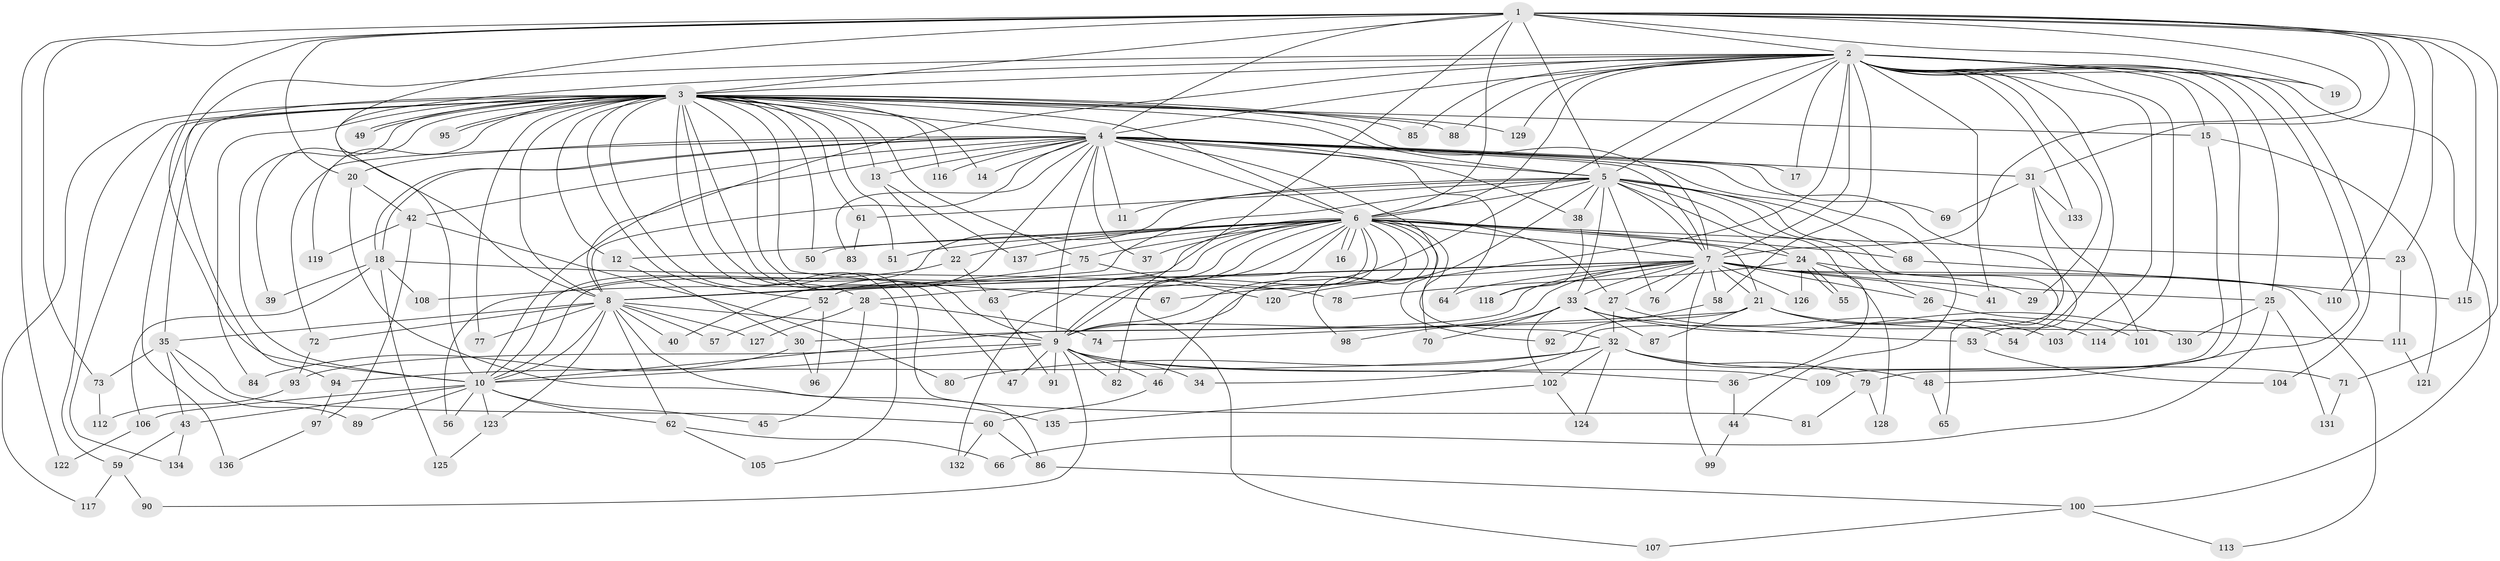 // coarse degree distribution, {15: 0.028985507246376812, 21: 0.028985507246376812, 28: 0.014492753623188406, 17: 0.014492753623188406, 13: 0.014492753623188406, 14: 0.014492753623188406, 4: 0.10144927536231885, 1: 0.057971014492753624, 12: 0.014492753623188406, 7: 0.043478260869565216, 2: 0.43478260869565216, 10: 0.028985507246376812, 3: 0.14492753623188406, 6: 0.043478260869565216, 9: 0.014492753623188406}
// Generated by graph-tools (version 1.1) at 2025/49/03/04/25 22:49:41]
// undirected, 137 vertices, 299 edges
graph export_dot {
  node [color=gray90,style=filled];
  1;
  2;
  3;
  4;
  5;
  6;
  7;
  8;
  9;
  10;
  11;
  12;
  13;
  14;
  15;
  16;
  17;
  18;
  19;
  20;
  21;
  22;
  23;
  24;
  25;
  26;
  27;
  28;
  29;
  30;
  31;
  32;
  33;
  34;
  35;
  36;
  37;
  38;
  39;
  40;
  41;
  42;
  43;
  44;
  45;
  46;
  47;
  48;
  49;
  50;
  51;
  52;
  53;
  54;
  55;
  56;
  57;
  58;
  59;
  60;
  61;
  62;
  63;
  64;
  65;
  66;
  67;
  68;
  69;
  70;
  71;
  72;
  73;
  74;
  75;
  76;
  77;
  78;
  79;
  80;
  81;
  82;
  83;
  84;
  85;
  86;
  87;
  88;
  89;
  90;
  91;
  92;
  93;
  94;
  95;
  96;
  97;
  98;
  99;
  100;
  101;
  102;
  103;
  104;
  105;
  106;
  107;
  108;
  109;
  110;
  111;
  112;
  113;
  114;
  115;
  116;
  117;
  118;
  119;
  120;
  121;
  122;
  123;
  124;
  125;
  126;
  127;
  128;
  129;
  130;
  131;
  132;
  133;
  134;
  135;
  136;
  137;
  1 -- 2;
  1 -- 3;
  1 -- 4;
  1 -- 5;
  1 -- 6;
  1 -- 7;
  1 -- 8;
  1 -- 9;
  1 -- 10;
  1 -- 19;
  1 -- 20;
  1 -- 23;
  1 -- 31;
  1 -- 71;
  1 -- 73;
  1 -- 110;
  1 -- 115;
  1 -- 122;
  2 -- 3;
  2 -- 4;
  2 -- 5;
  2 -- 6;
  2 -- 7;
  2 -- 8;
  2 -- 9;
  2 -- 10;
  2 -- 15;
  2 -- 17;
  2 -- 19;
  2 -- 25;
  2 -- 29;
  2 -- 41;
  2 -- 48;
  2 -- 54;
  2 -- 58;
  2 -- 79;
  2 -- 85;
  2 -- 88;
  2 -- 94;
  2 -- 100;
  2 -- 103;
  2 -- 104;
  2 -- 114;
  2 -- 120;
  2 -- 129;
  2 -- 133;
  3 -- 4;
  3 -- 5;
  3 -- 6;
  3 -- 7;
  3 -- 8;
  3 -- 9;
  3 -- 10;
  3 -- 12;
  3 -- 13;
  3 -- 14;
  3 -- 15;
  3 -- 28;
  3 -- 35;
  3 -- 39;
  3 -- 47;
  3 -- 49;
  3 -- 49;
  3 -- 50;
  3 -- 51;
  3 -- 52;
  3 -- 59;
  3 -- 61;
  3 -- 67;
  3 -- 75;
  3 -- 77;
  3 -- 81;
  3 -- 84;
  3 -- 85;
  3 -- 88;
  3 -- 95;
  3 -- 95;
  3 -- 105;
  3 -- 116;
  3 -- 117;
  3 -- 119;
  3 -- 129;
  3 -- 134;
  3 -- 136;
  4 -- 5;
  4 -- 6;
  4 -- 7;
  4 -- 8;
  4 -- 9;
  4 -- 10;
  4 -- 11;
  4 -- 13;
  4 -- 14;
  4 -- 17;
  4 -- 18;
  4 -- 18;
  4 -- 20;
  4 -- 31;
  4 -- 37;
  4 -- 38;
  4 -- 40;
  4 -- 42;
  4 -- 44;
  4 -- 53;
  4 -- 64;
  4 -- 69;
  4 -- 70;
  4 -- 72;
  4 -- 83;
  4 -- 116;
  5 -- 6;
  5 -- 7;
  5 -- 8;
  5 -- 9;
  5 -- 10;
  5 -- 11;
  5 -- 24;
  5 -- 26;
  5 -- 33;
  5 -- 36;
  5 -- 38;
  5 -- 61;
  5 -- 65;
  5 -- 68;
  5 -- 76;
  6 -- 7;
  6 -- 8;
  6 -- 9;
  6 -- 10;
  6 -- 12;
  6 -- 16;
  6 -- 16;
  6 -- 21;
  6 -- 22;
  6 -- 23;
  6 -- 24;
  6 -- 27;
  6 -- 28;
  6 -- 32;
  6 -- 37;
  6 -- 46;
  6 -- 50;
  6 -- 51;
  6 -- 63;
  6 -- 68;
  6 -- 75;
  6 -- 82;
  6 -- 92;
  6 -- 98;
  6 -- 107;
  6 -- 132;
  6 -- 137;
  7 -- 8;
  7 -- 9;
  7 -- 10;
  7 -- 21;
  7 -- 25;
  7 -- 26;
  7 -- 27;
  7 -- 33;
  7 -- 41;
  7 -- 52;
  7 -- 58;
  7 -- 64;
  7 -- 67;
  7 -- 76;
  7 -- 99;
  7 -- 110;
  7 -- 113;
  7 -- 118;
  7 -- 126;
  8 -- 9;
  8 -- 10;
  8 -- 35;
  8 -- 40;
  8 -- 57;
  8 -- 62;
  8 -- 72;
  8 -- 77;
  8 -- 86;
  8 -- 123;
  8 -- 127;
  9 -- 10;
  9 -- 34;
  9 -- 36;
  9 -- 46;
  9 -- 47;
  9 -- 82;
  9 -- 90;
  9 -- 91;
  9 -- 93;
  9 -- 109;
  10 -- 43;
  10 -- 45;
  10 -- 56;
  10 -- 62;
  10 -- 89;
  10 -- 106;
  10 -- 123;
  12 -- 30;
  13 -- 22;
  13 -- 137;
  15 -- 109;
  15 -- 121;
  18 -- 39;
  18 -- 78;
  18 -- 106;
  18 -- 108;
  18 -- 125;
  20 -- 42;
  20 -- 135;
  21 -- 30;
  21 -- 74;
  21 -- 87;
  21 -- 103;
  21 -- 111;
  21 -- 114;
  22 -- 56;
  22 -- 63;
  23 -- 111;
  24 -- 29;
  24 -- 55;
  24 -- 55;
  24 -- 78;
  24 -- 126;
  24 -- 128;
  25 -- 66;
  25 -- 130;
  25 -- 131;
  26 -- 101;
  27 -- 32;
  27 -- 54;
  28 -- 45;
  28 -- 74;
  28 -- 127;
  30 -- 84;
  30 -- 96;
  31 -- 34;
  31 -- 69;
  31 -- 101;
  31 -- 133;
  32 -- 48;
  32 -- 71;
  32 -- 79;
  32 -- 80;
  32 -- 94;
  32 -- 102;
  32 -- 124;
  33 -- 53;
  33 -- 70;
  33 -- 87;
  33 -- 98;
  33 -- 102;
  33 -- 130;
  35 -- 43;
  35 -- 60;
  35 -- 73;
  35 -- 89;
  36 -- 44;
  38 -- 118;
  42 -- 80;
  42 -- 97;
  42 -- 119;
  43 -- 59;
  43 -- 134;
  44 -- 99;
  46 -- 60;
  48 -- 65;
  52 -- 57;
  52 -- 96;
  53 -- 104;
  58 -- 92;
  59 -- 90;
  59 -- 117;
  60 -- 86;
  60 -- 132;
  61 -- 83;
  62 -- 66;
  62 -- 105;
  63 -- 91;
  68 -- 115;
  71 -- 131;
  72 -- 93;
  73 -- 112;
  75 -- 108;
  75 -- 120;
  79 -- 81;
  79 -- 128;
  86 -- 100;
  93 -- 112;
  94 -- 97;
  97 -- 136;
  100 -- 107;
  100 -- 113;
  102 -- 124;
  102 -- 135;
  106 -- 122;
  111 -- 121;
  123 -- 125;
}
